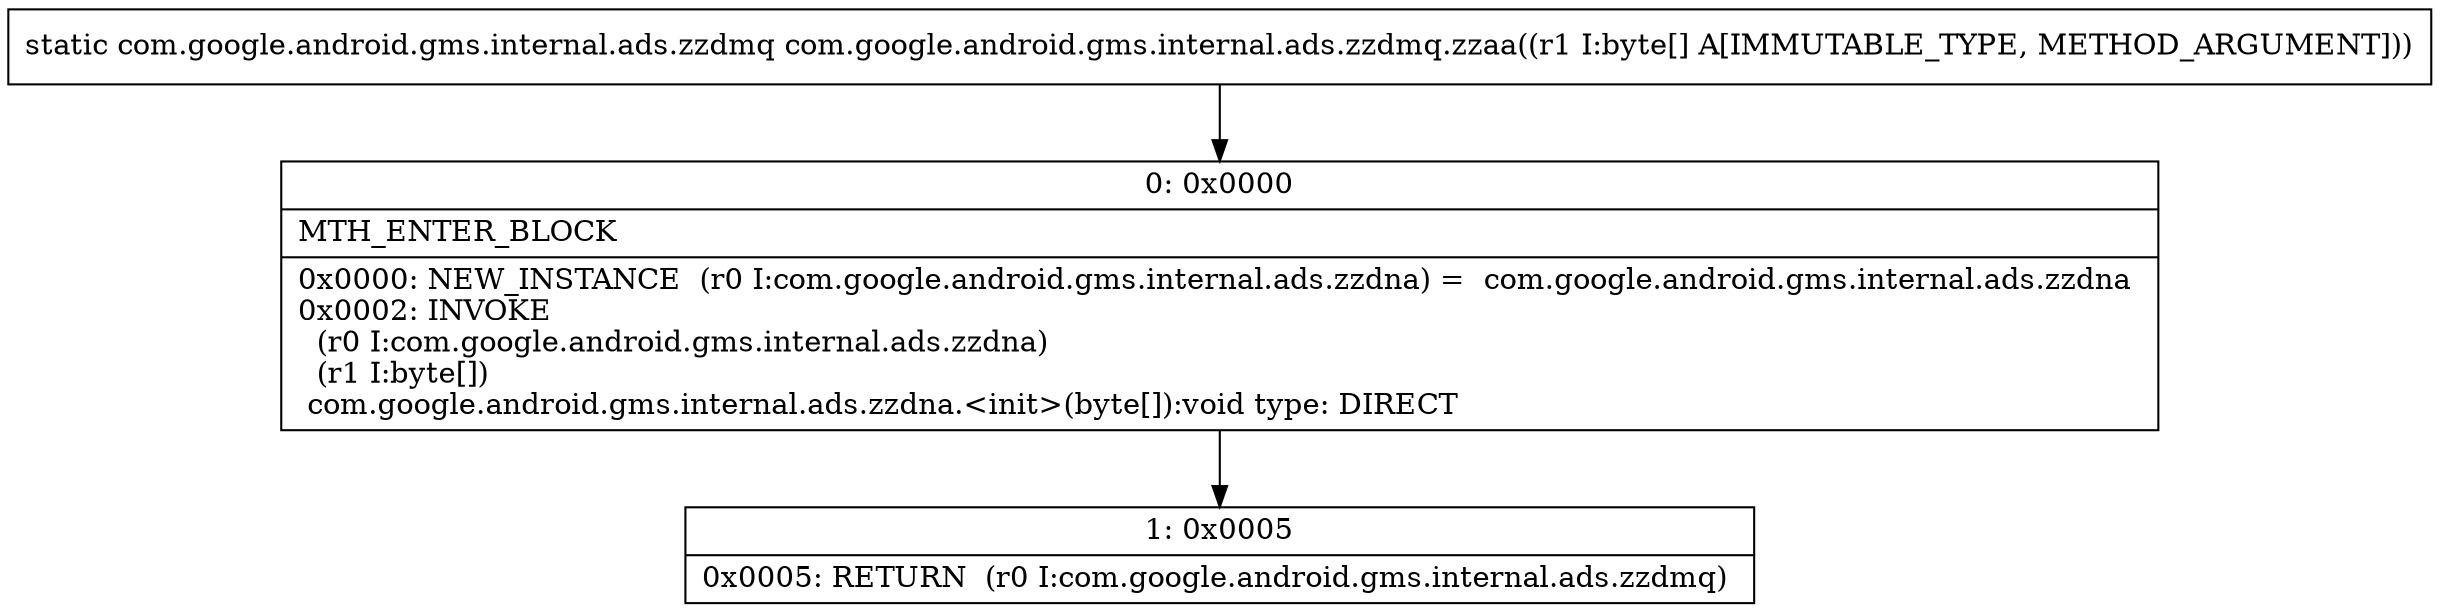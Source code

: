 digraph "CFG forcom.google.android.gms.internal.ads.zzdmq.zzaa([B)Lcom\/google\/android\/gms\/internal\/ads\/zzdmq;" {
Node_0 [shape=record,label="{0\:\ 0x0000|MTH_ENTER_BLOCK\l|0x0000: NEW_INSTANCE  (r0 I:com.google.android.gms.internal.ads.zzdna) =  com.google.android.gms.internal.ads.zzdna \l0x0002: INVOKE  \l  (r0 I:com.google.android.gms.internal.ads.zzdna)\l  (r1 I:byte[])\l com.google.android.gms.internal.ads.zzdna.\<init\>(byte[]):void type: DIRECT \l}"];
Node_1 [shape=record,label="{1\:\ 0x0005|0x0005: RETURN  (r0 I:com.google.android.gms.internal.ads.zzdmq) \l}"];
MethodNode[shape=record,label="{static com.google.android.gms.internal.ads.zzdmq com.google.android.gms.internal.ads.zzdmq.zzaa((r1 I:byte[] A[IMMUTABLE_TYPE, METHOD_ARGUMENT])) }"];
MethodNode -> Node_0;
Node_0 -> Node_1;
}

